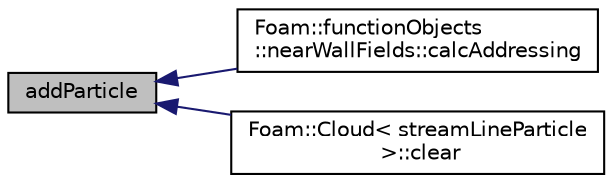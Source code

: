 digraph "addParticle"
{
  bgcolor="transparent";
  edge [fontname="Helvetica",fontsize="10",labelfontname="Helvetica",labelfontsize="10"];
  node [fontname="Helvetica",fontsize="10",shape=record];
  rankdir="LR";
  Node107 [label="addParticle",height=0.2,width=0.4,color="black", fillcolor="grey75", style="filled", fontcolor="black"];
  Node107 -> Node108 [dir="back",color="midnightblue",fontsize="10",style="solid",fontname="Helvetica"];
  Node108 [label="Foam::functionObjects\l::nearWallFields::calcAddressing",height=0.2,width=0.4,color="black",URL="$a24233.html#a7097a017d4eac4116d58a3cdbf507891",tooltip="Calculate addressing from cells back to patch faces. "];
  Node107 -> Node109 [dir="back",color="midnightblue",fontsize="10",style="solid",fontname="Helvetica"];
  Node109 [label="Foam::Cloud\< streamLineParticle\l \>::clear",height=0.2,width=0.4,color="black",URL="$a24697.html#ac8bb3912a3ce86b15842e79d0b421204"];
}
